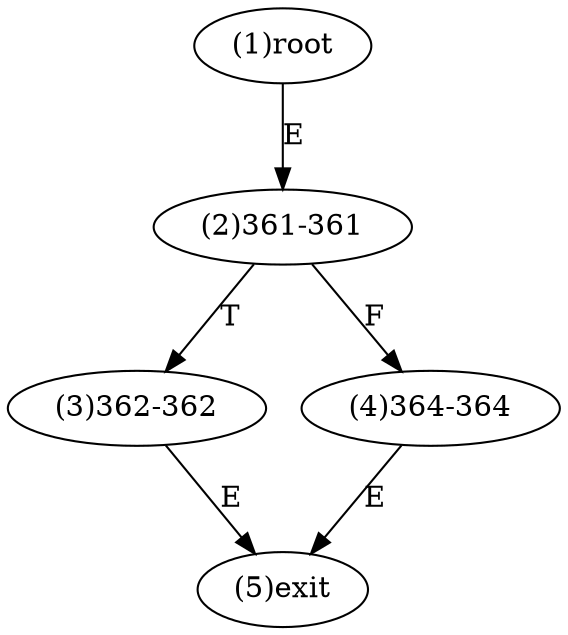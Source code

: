 digraph "" { 
1[ label="(1)root"];
2[ label="(2)361-361"];
3[ label="(3)362-362"];
4[ label="(4)364-364"];
5[ label="(5)exit"];
1->2[ label="E"];
2->4[ label="F"];
2->3[ label="T"];
3->5[ label="E"];
4->5[ label="E"];
}